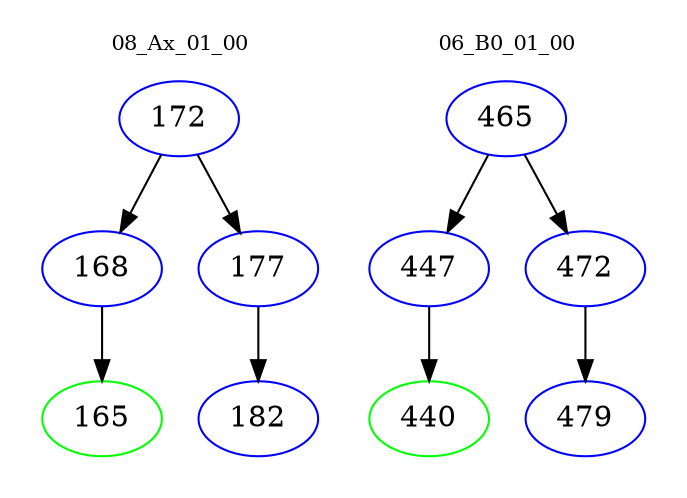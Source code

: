 digraph{
subgraph cluster_0 {
color = white
label = "08_Ax_01_00";
fontsize=10;
T0_172 [label="172", color="blue"]
T0_172 -> T0_168 [color="black"]
T0_168 [label="168", color="blue"]
T0_168 -> T0_165 [color="black"]
T0_165 [label="165", color="green"]
T0_172 -> T0_177 [color="black"]
T0_177 [label="177", color="blue"]
T0_177 -> T0_182 [color="black"]
T0_182 [label="182", color="blue"]
}
subgraph cluster_1 {
color = white
label = "06_B0_01_00";
fontsize=10;
T1_465 [label="465", color="blue"]
T1_465 -> T1_447 [color="black"]
T1_447 [label="447", color="blue"]
T1_447 -> T1_440 [color="black"]
T1_440 [label="440", color="green"]
T1_465 -> T1_472 [color="black"]
T1_472 [label="472", color="blue"]
T1_472 -> T1_479 [color="black"]
T1_479 [label="479", color="blue"]
}
}
